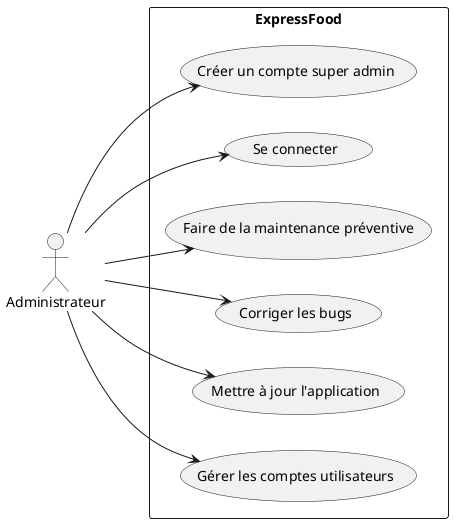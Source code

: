 
@startuml Administrateur

left to right direction

actor "Administrateur" as Administrateur

rectangle ExpressFood {
  usecase "Créer un compte super admin" as UC1
  usecase "Se connecter" as UC2
  usecase "Faire de la maintenance préventive" as UC3
  usecase "Corriger les bugs" as UC4
  usecase "Mettre à jour l'application" as UC5
  usecase "Gérer les comptes utilisateurs" as UC6
}

Administrateur --> UC1
Administrateur --> UC2
Administrateur --> UC3
Administrateur --> UC4
Administrateur --> UC5
Administrateur --> UC6

@enduml
